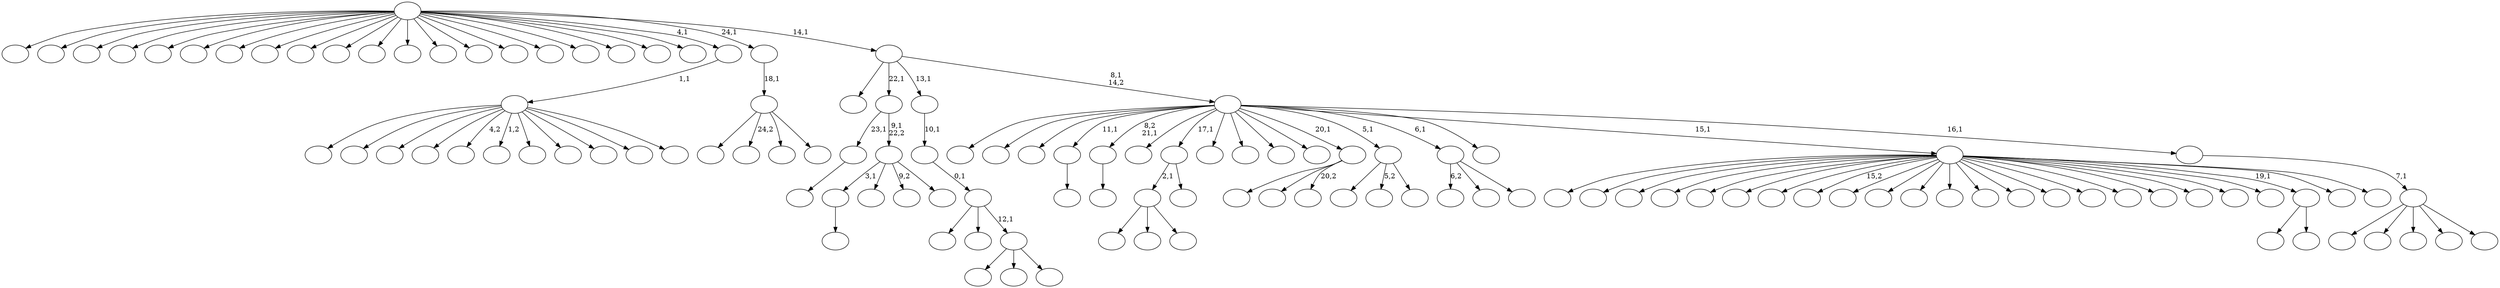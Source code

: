 digraph T {
	125 [label=""]
	124 [label=""]
	123 [label=""]
	122 [label=""]
	121 [label=""]
	120 [label=""]
	119 [label=""]
	118 [label=""]
	117 [label=""]
	116 [label=""]
	115 [label=""]
	114 [label=""]
	113 [label=""]
	112 [label=""]
	111 [label=""]
	110 [label=""]
	109 [label=""]
	108 [label=""]
	107 [label=""]
	106 [label=""]
	105 [label=""]
	104 [label=""]
	103 [label=""]
	102 [label=""]
	101 [label=""]
	100 [label=""]
	99 [label=""]
	98 [label=""]
	97 [label=""]
	96 [label=""]
	95 [label=""]
	94 [label=""]
	93 [label=""]
	92 [label=""]
	91 [label=""]
	90 [label=""]
	89 [label=""]
	88 [label=""]
	87 [label=""]
	86 [label=""]
	85 [label=""]
	84 [label=""]
	83 [label=""]
	82 [label=""]
	81 [label=""]
	80 [label=""]
	79 [label=""]
	78 [label=""]
	77 [label=""]
	76 [label=""]
	75 [label=""]
	74 [label=""]
	73 [label=""]
	72 [label=""]
	71 [label=""]
	70 [label=""]
	69 [label=""]
	68 [label=""]
	67 [label=""]
	66 [label=""]
	65 [label=""]
	64 [label=""]
	63 [label=""]
	62 [label=""]
	61 [label=""]
	60 [label=""]
	59 [label=""]
	58 [label=""]
	57 [label=""]
	56 [label=""]
	55 [label=""]
	54 [label=""]
	53 [label=""]
	52 [label=""]
	51 [label=""]
	50 [label=""]
	49 [label=""]
	48 [label=""]
	47 [label=""]
	46 [label=""]
	45 [label=""]
	44 [label=""]
	43 [label=""]
	42 [label=""]
	41 [label=""]
	40 [label=""]
	39 [label=""]
	38 [label=""]
	37 [label=""]
	36 [label=""]
	35 [label=""]
	34 [label=""]
	33 [label=""]
	32 [label=""]
	31 [label=""]
	30 [label=""]
	29 [label=""]
	28 [label=""]
	27 [label=""]
	26 [label=""]
	25 [label=""]
	24 [label=""]
	23 [label=""]
	22 [label=""]
	21 [label=""]
	20 [label=""]
	19 [label=""]
	18 [label=""]
	17 [label=""]
	16 [label=""]
	15 [label=""]
	14 [label=""]
	13 [label=""]
	12 [label=""]
	11 [label=""]
	10 [label=""]
	9 [label=""]
	8 [label=""]
	7 [label=""]
	6 [label=""]
	5 [label=""]
	4 [label=""]
	3 [label=""]
	2 [label=""]
	1 [label=""]
	0 [label=""]
	109 -> 121 [label=""]
	109 -> 112 [label=""]
	109 -> 110 [label=""]
	100 -> 101 [label=""]
	82 -> 83 [label=""]
	74 -> 75 [label=""]
	68 -> 69 [label=""]
	56 -> 109 [label="2,1"]
	56 -> 57 [label=""]
	45 -> 100 [label="3,1"]
	45 -> 98 [label=""]
	45 -> 80 [label="9,2"]
	45 -> 46 [label=""]
	44 -> 68 [label="23,1"]
	44 -> 45 [label="9,1\n22,2"]
	32 -> 97 [label=""]
	32 -> 41 [label=""]
	32 -> 33 [label="20,2"]
	28 -> 120 [label=""]
	28 -> 54 [label="5,2"]
	28 -> 29 [label=""]
	26 -> 60 [label="6,2"]
	26 -> 50 [label=""]
	26 -> 27 [label=""]
	21 -> 51 [label=""]
	21 -> 22 [label=""]
	17 -> 122 [label=""]
	17 -> 117 [label=""]
	17 -> 116 [label=""]
	17 -> 114 [label=""]
	17 -> 107 [label=""]
	17 -> 96 [label=""]
	17 -> 95 [label=""]
	17 -> 94 [label="15,2"]
	17 -> 89 [label=""]
	17 -> 86 [label=""]
	17 -> 81 [label=""]
	17 -> 79 [label=""]
	17 -> 77 [label=""]
	17 -> 72 [label=""]
	17 -> 52 [label=""]
	17 -> 49 [label=""]
	17 -> 38 [label=""]
	17 -> 36 [label=""]
	17 -> 30 [label=""]
	17 -> 24 [label=""]
	17 -> 23 [label=""]
	17 -> 21 [label="19,1"]
	17 -> 19 [label=""]
	17 -> 18 [label=""]
	15 -> 99 [label=""]
	15 -> 84 [label=""]
	15 -> 16 [label=""]
	14 -> 76 [label=""]
	14 -> 55 [label=""]
	14 -> 15 [label="12,1"]
	13 -> 14 [label="0,1"]
	12 -> 13 [label="10,1"]
	10 -> 123 [label=""]
	10 -> 111 [label=""]
	10 -> 108 [label=""]
	10 -> 103 [label=""]
	10 -> 87 [label="4,2"]
	10 -> 65 [label="1,2"]
	10 -> 64 [label=""]
	10 -> 62 [label=""]
	10 -> 40 [label=""]
	10 -> 20 [label=""]
	10 -> 11 [label=""]
	9 -> 10 [label="1,1"]
	7 -> 115 [label=""]
	7 -> 88 [label="24,2"]
	7 -> 71 [label=""]
	7 -> 8 [label=""]
	6 -> 7 [label="18,1"]
	4 -> 124 [label=""]
	4 -> 118 [label=""]
	4 -> 91 [label=""]
	4 -> 53 [label=""]
	4 -> 5 [label=""]
	3 -> 4 [label="7,1"]
	2 -> 125 [label=""]
	2 -> 113 [label=""]
	2 -> 105 [label=""]
	2 -> 82 [label="11,1"]
	2 -> 74 [label="8,2\n21,1"]
	2 -> 70 [label=""]
	2 -> 56 [label="17,1"]
	2 -> 47 [label=""]
	2 -> 43 [label=""]
	2 -> 42 [label=""]
	2 -> 35 [label=""]
	2 -> 32 [label="20,1"]
	2 -> 28 [label="5,1"]
	2 -> 26 [label="6,1"]
	2 -> 25 [label=""]
	2 -> 17 [label="15,1"]
	2 -> 3 [label="16,1"]
	1 -> 102 [label=""]
	1 -> 44 [label="22,1"]
	1 -> 12 [label="13,1"]
	1 -> 2 [label="8,1\n14,2"]
	0 -> 119 [label=""]
	0 -> 106 [label=""]
	0 -> 104 [label=""]
	0 -> 93 [label=""]
	0 -> 92 [label=""]
	0 -> 90 [label=""]
	0 -> 85 [label=""]
	0 -> 78 [label=""]
	0 -> 73 [label=""]
	0 -> 67 [label=""]
	0 -> 66 [label=""]
	0 -> 63 [label=""]
	0 -> 61 [label=""]
	0 -> 59 [label=""]
	0 -> 58 [label=""]
	0 -> 48 [label=""]
	0 -> 39 [label=""]
	0 -> 37 [label=""]
	0 -> 34 [label=""]
	0 -> 31 [label=""]
	0 -> 9 [label="4,1"]
	0 -> 6 [label="24,1"]
	0 -> 1 [label="14,1"]
}
